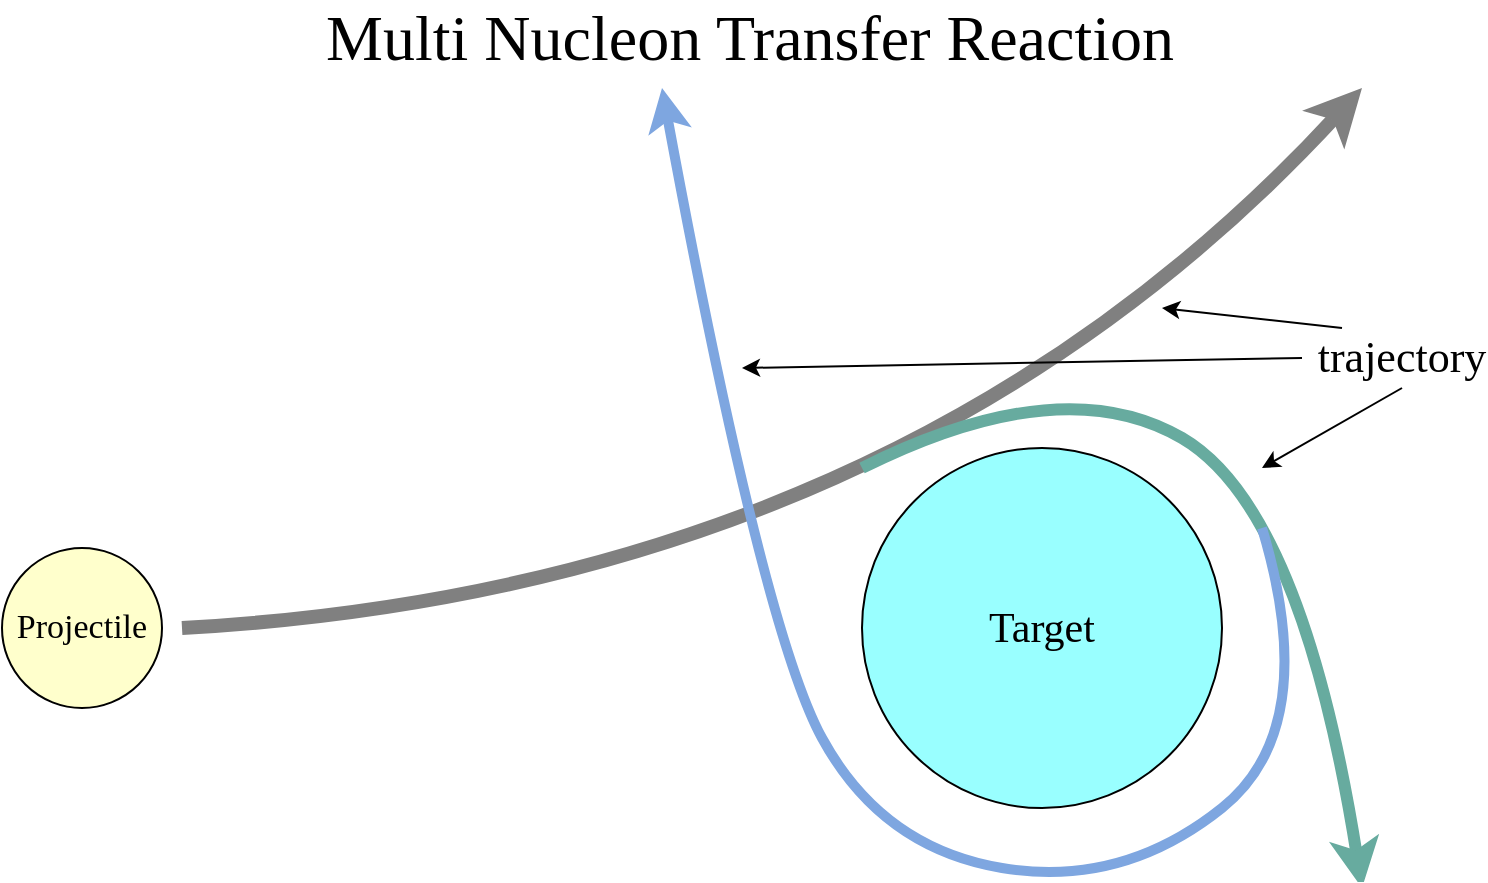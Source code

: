 <mxfile version="20.5.3" type="github">
  <diagram id="56GYBsFCfhR0HCsXTQ25" name="ページ1">
    <mxGraphModel dx="1373" dy="754" grid="1" gridSize="10" guides="1" tooltips="1" connect="1" arrows="1" fold="1" page="1" pageScale="1" pageWidth="827" pageHeight="1169" math="0" shadow="0">
      <root>
        <mxCell id="0" />
        <mxCell id="1" parent="0" />
        <mxCell id="Y_U_LzYmE-6DljhowkF5-1" value="&lt;font style=&quot;font-size: 17px;&quot; face=&quot;Times New Roman&quot;&gt;Projectile&lt;/font&gt;" style="ellipse;whiteSpace=wrap;html=1;aspect=fixed;fillColor=#FFFFCC;" parent="1" vertex="1">
          <mxGeometry x="40" y="320" width="80" height="80" as="geometry" />
        </mxCell>
        <mxCell id="Y_U_LzYmE-6DljhowkF5-2" value="&lt;font style=&quot;font-size: 21px;&quot; face=&quot;Times New Roman&quot;&gt;Target&lt;/font&gt;" style="ellipse;whiteSpace=wrap;html=1;aspect=fixed;gradientColor=none;strokeColor=#000000;fillStyle=solid;fillColor=#99FFFF;" parent="1" vertex="1">
          <mxGeometry x="470" y="270" width="180" height="180" as="geometry" />
        </mxCell>
        <mxCell id="Y_U_LzYmE-6DljhowkF5-3" value="" style="curved=1;endArrow=classic;html=1;rounded=0;strokeWidth=7;shadow=0;strokeColor=#808080;" parent="1" edge="1">
          <mxGeometry width="50" height="50" relative="1" as="geometry">
            <mxPoint x="130" y="360" as="sourcePoint" />
            <mxPoint x="720" y="90" as="targetPoint" />
            <Array as="points">
              <mxPoint x="490" y="340" />
            </Array>
          </mxGeometry>
        </mxCell>
        <mxCell id="Y_U_LzYmE-6DljhowkF5-6" value="" style="curved=1;endArrow=classic;html=1;rounded=0;shadow=0;strokeColor=#67AB9F;strokeWidth=6;fontFamily=Times New Roman;fontSize=17;" parent="1" edge="1">
          <mxGeometry width="50" height="50" relative="1" as="geometry">
            <mxPoint x="470" y="280" as="sourcePoint" />
            <mxPoint x="720" y="490" as="targetPoint" />
            <Array as="points">
              <mxPoint x="570" y="230" />
              <mxPoint x="690" y="300" />
            </Array>
          </mxGeometry>
        </mxCell>
        <mxCell id="Y_U_LzYmE-6DljhowkF5-7" value="" style="curved=1;endArrow=classic;html=1;rounded=0;shadow=0;strokeColor=#7EA6E0;strokeWidth=5;fontFamily=Times New Roman;fontSize=17;" parent="1" edge="1">
          <mxGeometry width="50" height="50" relative="1" as="geometry">
            <mxPoint x="670" y="310" as="sourcePoint" />
            <mxPoint x="370" y="90" as="targetPoint" />
            <Array as="points">
              <mxPoint x="700" y="410" />
              <mxPoint x="600" y="490" />
              <mxPoint x="480" y="470" />
              <mxPoint x="420" y="360" />
            </Array>
          </mxGeometry>
        </mxCell>
        <mxCell id="Y_U_LzYmE-6DljhowkF5-8" value="Multi Nucleon Transfer Reaction" style="text;html=1;strokeColor=none;fillColor=none;align=center;verticalAlign=middle;whiteSpace=wrap;rounded=0;fillStyle=solid;fontFamily=Times New Roman;fontSize=32;" parent="1" vertex="1">
          <mxGeometry x="169" y="50" width="490" height="30" as="geometry" />
        </mxCell>
        <mxCell id="Y_U_LzYmE-6DljhowkF5-9" value="trajectory" style="text;html=1;strokeColor=none;fillColor=none;align=center;verticalAlign=middle;whiteSpace=wrap;rounded=0;fillStyle=solid;fontFamily=Times New Roman;fontSize=22;" parent="1" vertex="1">
          <mxGeometry x="710" y="210" width="60" height="30" as="geometry" />
        </mxCell>
        <mxCell id="Y_U_LzYmE-6DljhowkF5-10" value="" style="endArrow=classic;html=1;rounded=0;shadow=0;strokeColor=#000000;strokeWidth=1;fontFamily=Times New Roman;fontSize=22;" parent="1" edge="1">
          <mxGeometry width="50" height="50" relative="1" as="geometry">
            <mxPoint x="690" y="225" as="sourcePoint" />
            <mxPoint x="410" y="230" as="targetPoint" />
          </mxGeometry>
        </mxCell>
        <mxCell id="Y_U_LzYmE-6DljhowkF5-11" value="" style="endArrow=classic;html=1;rounded=0;shadow=0;strokeColor=#000000;strokeWidth=1;fontFamily=Times New Roman;fontSize=22;exitX=0;exitY=0;exitDx=0;exitDy=0;" parent="1" source="Y_U_LzYmE-6DljhowkF5-9" edge="1">
          <mxGeometry width="50" height="50" relative="1" as="geometry">
            <mxPoint x="550" y="170" as="sourcePoint" />
            <mxPoint x="620" y="200" as="targetPoint" />
          </mxGeometry>
        </mxCell>
        <mxCell id="Y_U_LzYmE-6DljhowkF5-12" value="" style="endArrow=classic;html=1;rounded=0;shadow=0;strokeColor=#000000;strokeWidth=1;fontFamily=Times New Roman;fontSize=22;exitX=0.5;exitY=1;exitDx=0;exitDy=0;" parent="1" source="Y_U_LzYmE-6DljhowkF5-9" edge="1">
          <mxGeometry width="50" height="50" relative="1" as="geometry">
            <mxPoint x="550" y="170" as="sourcePoint" />
            <mxPoint x="670" y="280" as="targetPoint" />
          </mxGeometry>
        </mxCell>
      </root>
    </mxGraphModel>
  </diagram>
</mxfile>
